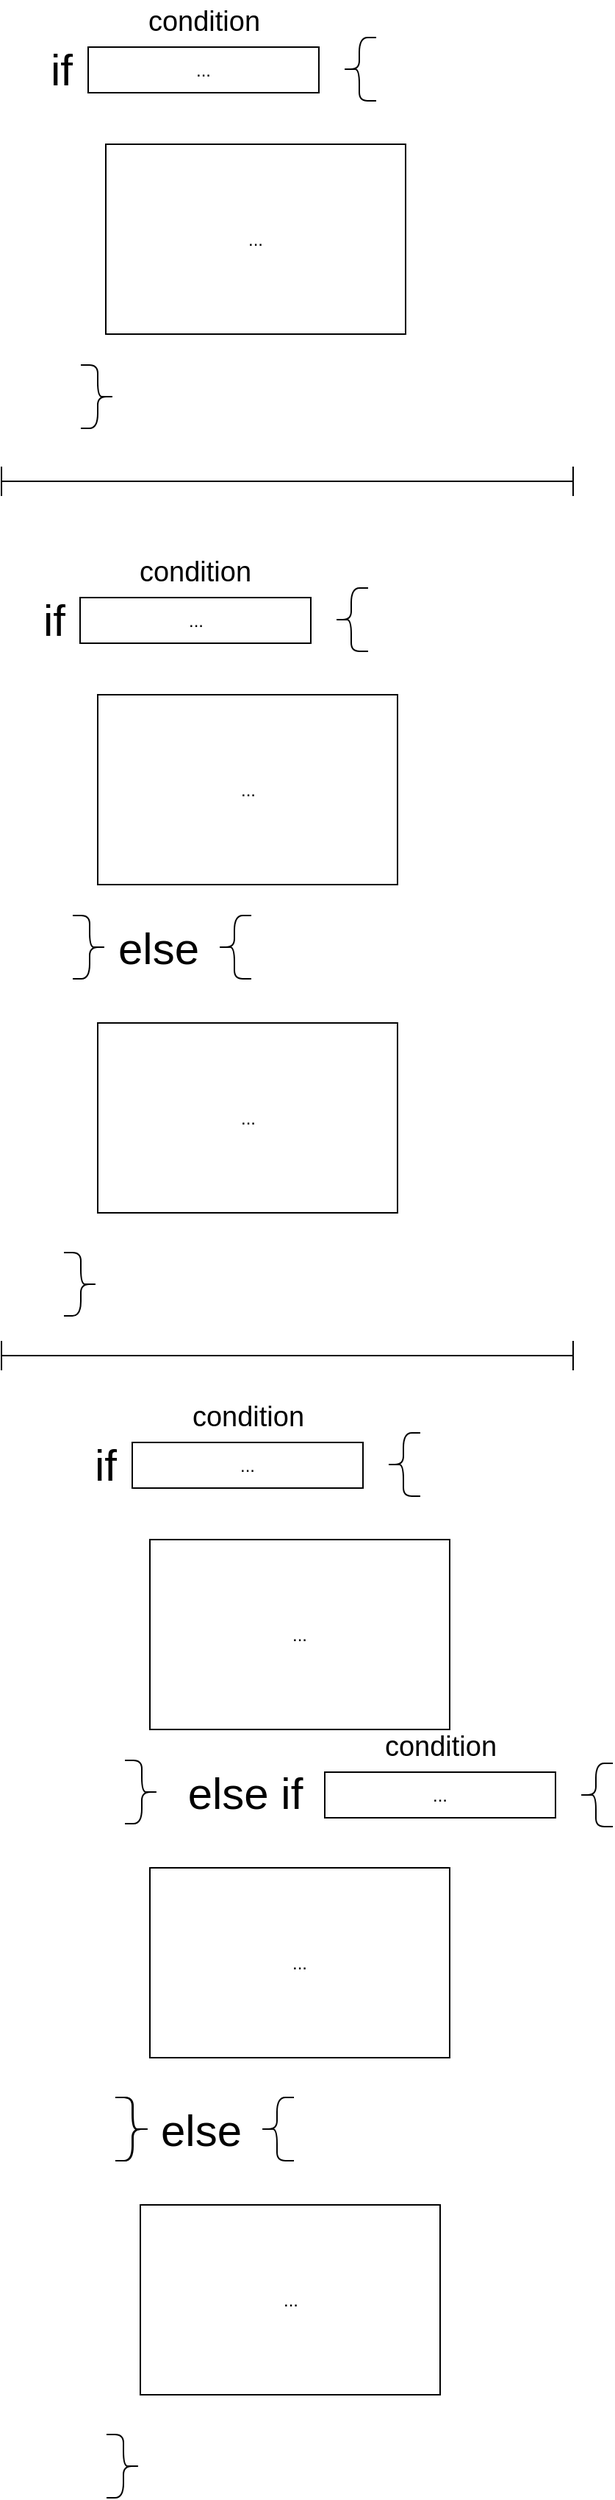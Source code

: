 <mxfile>
    <diagram id="bsRTGJBL4LE8mKQ-0BDM" name="Page-1">
        <mxGraphModel dx="1094" dy="523" grid="0" gridSize="10" guides="1" tooltips="1" connect="1" arrows="1" fold="1" page="0" pageScale="1" pageWidth="850" pageHeight="1100" math="0" shadow="0">
            <root>
                <mxCell id="0"/>
                <mxCell id="1" parent="0"/>
                <mxCell id="2" value="if" style="text;html=1;strokeColor=none;fillColor=none;align=center;verticalAlign=middle;whiteSpace=wrap;rounded=0;fontSize=30;" vertex="1" parent="1">
                    <mxGeometry x="245" y="128" width="60" height="30" as="geometry"/>
                </mxCell>
                <mxCell id="3" value="..." style="rounded=0;whiteSpace=wrap;html=1;" vertex="1" parent="1">
                    <mxGeometry x="293" y="128" width="157" height="31" as="geometry"/>
                </mxCell>
                <mxCell id="4" value="condition" style="text;html=1;strokeColor=none;fillColor=none;align=center;verticalAlign=middle;whiteSpace=wrap;rounded=0;fontSize=19;" vertex="1" parent="1">
                    <mxGeometry x="341.5" y="96" width="60" height="30" as="geometry"/>
                </mxCell>
                <mxCell id="5" value="" style="shape=curlyBracket;whiteSpace=wrap;html=1;rounded=1;labelPosition=left;verticalLabelPosition=middle;align=right;verticalAlign=middle;fontSize=19;" vertex="1" parent="1">
                    <mxGeometry x="466" y="121.5" width="23" height="43" as="geometry"/>
                </mxCell>
                <mxCell id="6" value="" style="shape=curlyBracket;whiteSpace=wrap;html=1;rounded=1;labelPosition=left;verticalLabelPosition=middle;align=right;verticalAlign=middle;fontSize=19;flipV=1;flipH=1;" vertex="1" parent="1">
                    <mxGeometry x="288" y="344" width="23" height="43" as="geometry"/>
                </mxCell>
                <mxCell id="7" value="..." style="rounded=0;whiteSpace=wrap;html=1;" vertex="1" parent="1">
                    <mxGeometry x="305" y="194" width="204" height="129" as="geometry"/>
                </mxCell>
                <mxCell id="8" value="if" style="text;html=1;strokeColor=none;fillColor=none;align=center;verticalAlign=middle;whiteSpace=wrap;rounded=0;fontSize=30;" vertex="1" parent="1">
                    <mxGeometry x="239.5" y="502" width="60" height="30" as="geometry"/>
                </mxCell>
                <mxCell id="9" value="..." style="rounded=0;whiteSpace=wrap;html=1;" vertex="1" parent="1">
                    <mxGeometry x="287.5" y="502" width="157" height="31" as="geometry"/>
                </mxCell>
                <mxCell id="10" value="condition" style="text;html=1;strokeColor=none;fillColor=none;align=center;verticalAlign=middle;whiteSpace=wrap;rounded=0;fontSize=19;" vertex="1" parent="1">
                    <mxGeometry x="336" y="470" width="60" height="30" as="geometry"/>
                </mxCell>
                <mxCell id="11" value="" style="shape=curlyBracket;whiteSpace=wrap;html=1;rounded=1;labelPosition=left;verticalLabelPosition=middle;align=right;verticalAlign=middle;fontSize=19;" vertex="1" parent="1">
                    <mxGeometry x="460.5" y="495.5" width="23" height="43" as="geometry"/>
                </mxCell>
                <mxCell id="12" value="" style="shape=curlyBracket;whiteSpace=wrap;html=1;rounded=1;labelPosition=left;verticalLabelPosition=middle;align=right;verticalAlign=middle;fontSize=19;flipV=1;flipH=1;" vertex="1" parent="1">
                    <mxGeometry x="282.5" y="718" width="23" height="43" as="geometry"/>
                </mxCell>
                <mxCell id="13" value="..." style="rounded=0;whiteSpace=wrap;html=1;" vertex="1" parent="1">
                    <mxGeometry x="299.5" y="568" width="204" height="129" as="geometry"/>
                </mxCell>
                <mxCell id="14" value="" style="shape=crossbar;whiteSpace=wrap;html=1;rounded=1;fontSize=19;" vertex="1" parent="1">
                    <mxGeometry x="234" y="413" width="389" height="20" as="geometry"/>
                </mxCell>
                <mxCell id="15" value="else" style="text;html=1;strokeColor=none;fillColor=none;align=center;verticalAlign=middle;whiteSpace=wrap;rounded=0;fontSize=30;" vertex="1" parent="1">
                    <mxGeometry x="311" y="724.5" width="60" height="30" as="geometry"/>
                </mxCell>
                <mxCell id="16" value="" style="shape=curlyBracket;whiteSpace=wrap;html=1;rounded=1;labelPosition=left;verticalLabelPosition=middle;align=right;verticalAlign=middle;fontSize=19;" vertex="1" parent="1">
                    <mxGeometry x="381" y="718" width="23" height="43" as="geometry"/>
                </mxCell>
                <mxCell id="17" value="..." style="rounded=0;whiteSpace=wrap;html=1;" vertex="1" parent="1">
                    <mxGeometry x="299.5" y="791" width="204" height="129" as="geometry"/>
                </mxCell>
                <mxCell id="18" value="" style="shape=curlyBracket;whiteSpace=wrap;html=1;rounded=1;labelPosition=left;verticalLabelPosition=middle;align=right;verticalAlign=middle;fontSize=19;flipV=1;flipH=1;" vertex="1" parent="1">
                    <mxGeometry x="276.5" y="947" width="23" height="43" as="geometry"/>
                </mxCell>
                <mxCell id="19" value="" style="shape=crossbar;whiteSpace=wrap;html=1;rounded=1;fontSize=19;" vertex="1" parent="1">
                    <mxGeometry x="234" y="1007" width="389" height="20" as="geometry"/>
                </mxCell>
                <mxCell id="20" value="if" style="text;html=1;strokeColor=none;fillColor=none;align=center;verticalAlign=middle;whiteSpace=wrap;rounded=0;fontSize=30;" vertex="1" parent="1">
                    <mxGeometry x="275" y="1076" width="60" height="30" as="geometry"/>
                </mxCell>
                <mxCell id="21" value="..." style="rounded=0;whiteSpace=wrap;html=1;" vertex="1" parent="1">
                    <mxGeometry x="323" y="1076" width="157" height="31" as="geometry"/>
                </mxCell>
                <mxCell id="22" value="condition" style="text;html=1;strokeColor=none;fillColor=none;align=center;verticalAlign=middle;whiteSpace=wrap;rounded=0;fontSize=19;" vertex="1" parent="1">
                    <mxGeometry x="371.5" y="1044" width="60" height="30" as="geometry"/>
                </mxCell>
                <mxCell id="23" value="" style="shape=curlyBracket;whiteSpace=wrap;html=1;rounded=1;labelPosition=left;verticalLabelPosition=middle;align=right;verticalAlign=middle;fontSize=19;" vertex="1" parent="1">
                    <mxGeometry x="496" y="1069.5" width="23" height="43" as="geometry"/>
                </mxCell>
                <mxCell id="24" value="" style="shape=curlyBracket;whiteSpace=wrap;html=1;rounded=1;labelPosition=left;verticalLabelPosition=middle;align=right;verticalAlign=middle;fontSize=19;flipV=1;flipH=1;" vertex="1" parent="1">
                    <mxGeometry x="318" y="1292" width="23" height="43" as="geometry"/>
                </mxCell>
                <mxCell id="25" value="..." style="rounded=0;whiteSpace=wrap;html=1;" vertex="1" parent="1">
                    <mxGeometry x="335" y="1142" width="204" height="129" as="geometry"/>
                </mxCell>
                <mxCell id="26" value="else if" style="text;html=1;strokeColor=none;fillColor=none;align=center;verticalAlign=middle;whiteSpace=wrap;rounded=0;fontSize=30;" vertex="1" parent="1">
                    <mxGeometry x="346.5" y="1298.5" width="105.5" height="30" as="geometry"/>
                </mxCell>
                <mxCell id="27" value="" style="shape=curlyBracket;whiteSpace=wrap;html=1;rounded=1;labelPosition=left;verticalLabelPosition=middle;align=right;verticalAlign=middle;fontSize=19;" vertex="1" parent="1">
                    <mxGeometry x="627" y="1294" width="23" height="43" as="geometry"/>
                </mxCell>
                <mxCell id="28" value="..." style="rounded=0;whiteSpace=wrap;html=1;" vertex="1" parent="1">
                    <mxGeometry x="335" y="1365" width="204" height="129" as="geometry"/>
                </mxCell>
                <mxCell id="29" value="" style="shape=curlyBracket;whiteSpace=wrap;html=1;rounded=1;labelPosition=left;verticalLabelPosition=middle;align=right;verticalAlign=middle;fontSize=19;flipV=1;flipH=1;" vertex="1" parent="1">
                    <mxGeometry x="312" y="1521" width="23" height="43" as="geometry"/>
                </mxCell>
                <mxCell id="30" value="..." style="rounded=0;whiteSpace=wrap;html=1;" vertex="1" parent="1">
                    <mxGeometry x="454" y="1300" width="157" height="31" as="geometry"/>
                </mxCell>
                <mxCell id="31" value="condition" style="text;html=1;strokeColor=none;fillColor=none;align=center;verticalAlign=middle;whiteSpace=wrap;rounded=0;fontSize=19;" vertex="1" parent="1">
                    <mxGeometry x="502.5" y="1268" width="60" height="30" as="geometry"/>
                </mxCell>
                <mxCell id="32" value="" style="shape=curlyBracket;whiteSpace=wrap;html=1;rounded=1;labelPosition=left;verticalLabelPosition=middle;align=right;verticalAlign=middle;fontSize=19;flipV=1;flipH=1;" vertex="1" parent="1">
                    <mxGeometry x="311.5" y="1521" width="23" height="43" as="geometry"/>
                </mxCell>
                <mxCell id="33" value="else" style="text;html=1;strokeColor=none;fillColor=none;align=center;verticalAlign=middle;whiteSpace=wrap;rounded=0;fontSize=30;" vertex="1" parent="1">
                    <mxGeometry x="340" y="1527.5" width="60" height="30" as="geometry"/>
                </mxCell>
                <mxCell id="34" value="" style="shape=curlyBracket;whiteSpace=wrap;html=1;rounded=1;labelPosition=left;verticalLabelPosition=middle;align=right;verticalAlign=middle;fontSize=19;" vertex="1" parent="1">
                    <mxGeometry x="410" y="1521" width="23" height="43" as="geometry"/>
                </mxCell>
                <mxCell id="35" value="..." style="rounded=0;whiteSpace=wrap;html=1;" vertex="1" parent="1">
                    <mxGeometry x="328.5" y="1594" width="204" height="129" as="geometry"/>
                </mxCell>
                <mxCell id="36" value="" style="shape=curlyBracket;whiteSpace=wrap;html=1;rounded=1;labelPosition=left;verticalLabelPosition=middle;align=right;verticalAlign=middle;fontSize=19;flipV=1;flipH=1;" vertex="1" parent="1">
                    <mxGeometry x="305.5" y="1750" width="23" height="43" as="geometry"/>
                </mxCell>
            </root>
        </mxGraphModel>
    </diagram>
</mxfile>